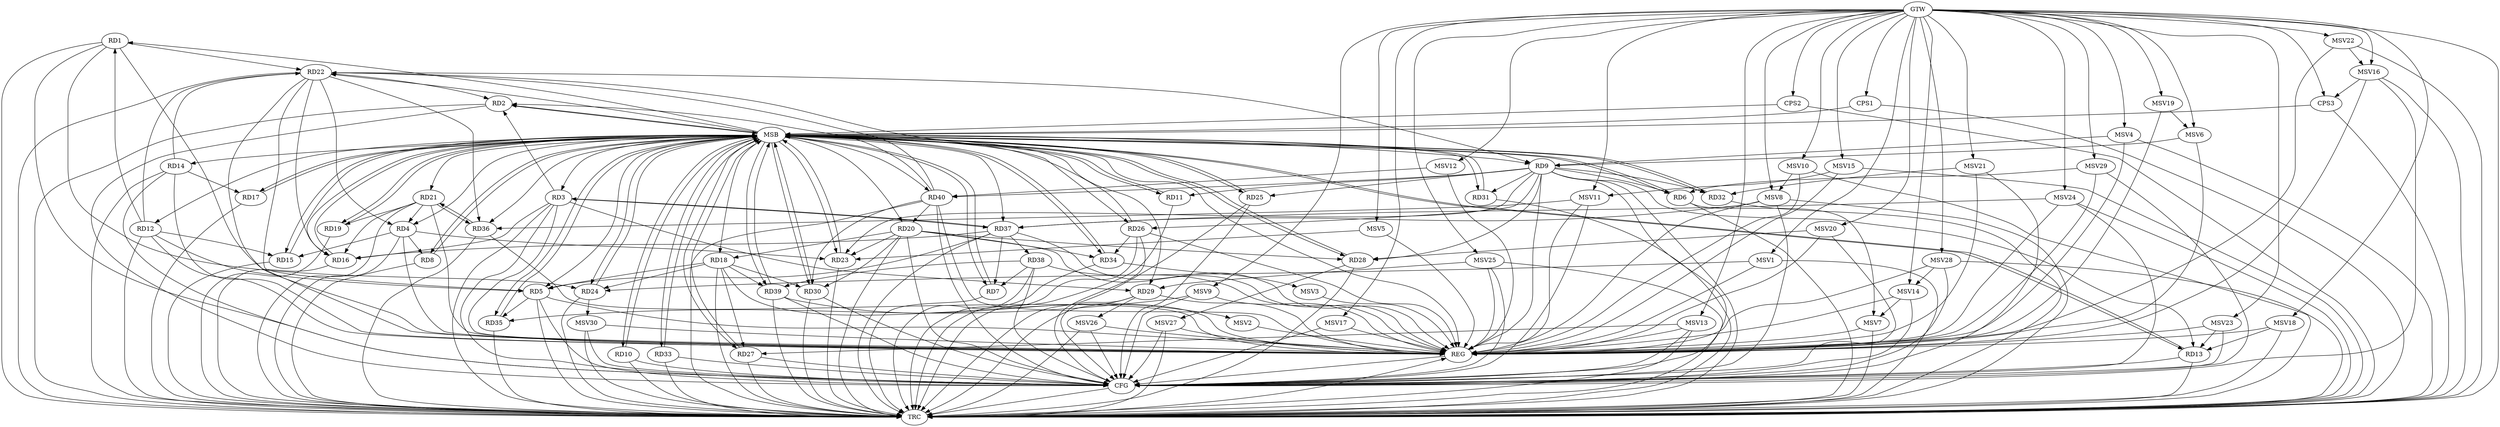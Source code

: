 strict digraph G {
  RD1 [ label="RD1" ];
  RD2 [ label="RD2" ];
  RD3 [ label="RD3" ];
  RD4 [ label="RD4" ];
  RD5 [ label="RD5" ];
  RD6 [ label="RD6" ];
  RD7 [ label="RD7" ];
  RD8 [ label="RD8" ];
  RD9 [ label="RD9" ];
  RD10 [ label="RD10" ];
  RD11 [ label="RD11" ];
  RD12 [ label="RD12" ];
  RD13 [ label="RD13" ];
  RD14 [ label="RD14" ];
  RD15 [ label="RD15" ];
  RD16 [ label="RD16" ];
  RD17 [ label="RD17" ];
  RD18 [ label="RD18" ];
  RD19 [ label="RD19" ];
  RD20 [ label="RD20" ];
  RD21 [ label="RD21" ];
  RD22 [ label="RD22" ];
  RD23 [ label="RD23" ];
  RD24 [ label="RD24" ];
  RD25 [ label="RD25" ];
  RD26 [ label="RD26" ];
  RD27 [ label="RD27" ];
  RD28 [ label="RD28" ];
  RD29 [ label="RD29" ];
  RD30 [ label="RD30" ];
  RD31 [ label="RD31" ];
  RD32 [ label="RD32" ];
  RD33 [ label="RD33" ];
  RD34 [ label="RD34" ];
  RD35 [ label="RD35" ];
  RD36 [ label="RD36" ];
  RD37 [ label="RD37" ];
  RD38 [ label="RD38" ];
  RD39 [ label="RD39" ];
  RD40 [ label="RD40" ];
  CPS1 [ label="CPS1" ];
  CPS2 [ label="CPS2" ];
  CPS3 [ label="CPS3" ];
  GTW [ label="GTW" ];
  REG [ label="REG" ];
  MSB [ label="MSB" ];
  CFG [ label="CFG" ];
  TRC [ label="TRC" ];
  MSV1 [ label="MSV1" ];
  MSV2 [ label="MSV2" ];
  MSV3 [ label="MSV3" ];
  MSV4 [ label="MSV4" ];
  MSV5 [ label="MSV5" ];
  MSV6 [ label="MSV6" ];
  MSV7 [ label="MSV7" ];
  MSV8 [ label="MSV8" ];
  MSV9 [ label="MSV9" ];
  MSV10 [ label="MSV10" ];
  MSV11 [ label="MSV11" ];
  MSV12 [ label="MSV12" ];
  MSV13 [ label="MSV13" ];
  MSV14 [ label="MSV14" ];
  MSV15 [ label="MSV15" ];
  MSV16 [ label="MSV16" ];
  MSV17 [ label="MSV17" ];
  MSV18 [ label="MSV18" ];
  MSV19 [ label="MSV19" ];
  MSV20 [ label="MSV20" ];
  MSV21 [ label="MSV21" ];
  MSV22 [ label="MSV22" ];
  MSV23 [ label="MSV23" ];
  MSV24 [ label="MSV24" ];
  MSV25 [ label="MSV25" ];
  MSV26 [ label="MSV26" ];
  MSV27 [ label="MSV27" ];
  MSV28 [ label="MSV28" ];
  MSV29 [ label="MSV29" ];
  MSV30 [ label="MSV30" ];
  RD12 -> RD1;
  RD1 -> RD22;
  RD1 -> RD24;
  RD3 -> RD2;
  RD22 -> RD2;
  RD40 -> RD2;
  RD3 -> RD16;
  RD3 -> RD29;
  RD3 -> RD37;
  RD37 -> RD3;
  RD4 -> RD8;
  RD4 -> RD15;
  RD21 -> RD4;
  RD22 -> RD4;
  RD4 -> RD23;
  RD12 -> RD5;
  RD18 -> RD5;
  RD22 -> RD5;
  RD5 -> RD35;
  RD37 -> RD5;
  RD37 -> RD7;
  RD38 -> RD7;
  RD9 -> RD13;
  RD22 -> RD9;
  RD9 -> RD23;
  RD9 -> RD26;
  RD9 -> RD28;
  RD9 -> RD31;
  RD12 -> RD15;
  RD12 -> RD22;
  RD14 -> RD17;
  RD14 -> RD22;
  RD21 -> RD16;
  RD22 -> RD16;
  RD37 -> RD16;
  RD20 -> RD18;
  RD18 -> RD24;
  RD18 -> RD27;
  RD18 -> RD30;
  RD18 -> RD39;
  RD21 -> RD19;
  RD20 -> RD23;
  RD20 -> RD28;
  RD20 -> RD30;
  RD20 -> RD34;
  RD40 -> RD20;
  RD21 -> RD36;
  RD36 -> RD21;
  RD26 -> RD22;
  RD22 -> RD36;
  RD40 -> RD22;
  RD26 -> RD34;
  RD40 -> RD30;
  RD37 -> RD38;
  RD38 -> RD39;
  GTW -> CPS1;
  GTW -> CPS2;
  GTW -> CPS3;
  RD1 -> REG;
  RD3 -> REG;
  RD4 -> REG;
  RD5 -> REG;
  RD9 -> REG;
  RD12 -> REG;
  RD14 -> REG;
  RD18 -> REG;
  RD20 -> REG;
  RD21 -> REG;
  RD22 -> REG;
  RD26 -> REG;
  RD29 -> REG;
  RD36 -> REG;
  RD37 -> REG;
  RD38 -> REG;
  RD40 -> REG;
  RD2 -> MSB;
  MSB -> RD3;
  MSB -> RD10;
  MSB -> RD15;
  MSB -> RD17;
  MSB -> RD22;
  MSB -> RD27;
  MSB -> RD30;
  MSB -> RD39;
  MSB -> RD40;
  MSB -> REG;
  RD6 -> MSB;
  MSB -> RD4;
  MSB -> RD31;
  RD7 -> MSB;
  MSB -> RD29;
  MSB -> RD32;
  RD8 -> MSB;
  MSB -> RD5;
  MSB -> RD19;
  MSB -> RD20;
  RD10 -> MSB;
  MSB -> RD7;
  MSB -> RD36;
  RD11 -> MSB;
  MSB -> RD6;
  MSB -> RD28;
  RD13 -> MSB;
  MSB -> RD11;
  RD15 -> MSB;
  MSB -> RD2;
  MSB -> RD16;
  MSB -> RD18;
  MSB -> RD25;
  MSB -> RD33;
  MSB -> RD34;
  MSB -> RD37;
  RD16 -> MSB;
  MSB -> RD23;
  RD17 -> MSB;
  RD19 -> MSB;
  MSB -> RD8;
  MSB -> RD9;
  MSB -> RD14;
  RD23 -> MSB;
  RD24 -> MSB;
  RD25 -> MSB;
  MSB -> RD26;
  RD27 -> MSB;
  RD28 -> MSB;
  MSB -> RD24;
  RD30 -> MSB;
  RD31 -> MSB;
  RD32 -> MSB;
  MSB -> RD35;
  RD33 -> MSB;
  MSB -> RD1;
  RD34 -> MSB;
  MSB -> RD13;
  MSB -> RD21;
  RD35 -> MSB;
  RD39 -> MSB;
  CPS1 -> MSB;
  MSB -> RD12;
  CPS2 -> MSB;
  CPS3 -> MSB;
  RD38 -> CFG;
  RD14 -> CFG;
  RD1 -> CFG;
  RD2 -> CFG;
  RD40 -> CFG;
  RD39 -> CFG;
  RD26 -> CFG;
  RD20 -> CFG;
  RD25 -> CFG;
  RD27 -> CFG;
  RD13 -> CFG;
  RD3 -> CFG;
  RD9 -> CFG;
  RD5 -> CFG;
  RD29 -> CFG;
  RD30 -> CFG;
  RD10 -> CFG;
  RD33 -> CFG;
  REG -> CFG;
  RD1 -> TRC;
  RD2 -> TRC;
  RD3 -> TRC;
  RD4 -> TRC;
  RD5 -> TRC;
  RD6 -> TRC;
  RD7 -> TRC;
  RD8 -> TRC;
  RD9 -> TRC;
  RD10 -> TRC;
  RD11 -> TRC;
  RD12 -> TRC;
  RD13 -> TRC;
  RD14 -> TRC;
  RD15 -> TRC;
  RD16 -> TRC;
  RD17 -> TRC;
  RD18 -> TRC;
  RD19 -> TRC;
  RD20 -> TRC;
  RD21 -> TRC;
  RD22 -> TRC;
  RD23 -> TRC;
  RD24 -> TRC;
  RD25 -> TRC;
  RD26 -> TRC;
  RD27 -> TRC;
  RD28 -> TRC;
  RD29 -> TRC;
  RD30 -> TRC;
  RD31 -> TRC;
  RD32 -> TRC;
  RD33 -> TRC;
  RD34 -> TRC;
  RD35 -> TRC;
  RD36 -> TRC;
  RD37 -> TRC;
  RD38 -> TRC;
  RD39 -> TRC;
  RD40 -> TRC;
  CPS1 -> TRC;
  CPS2 -> TRC;
  CPS3 -> TRC;
  GTW -> TRC;
  CFG -> TRC;
  TRC -> REG;
  RD9 -> RD25;
  RD9 -> RD11;
  RD9 -> RD6;
  RD9 -> RD32;
  RD9 -> RD40;
  MSV1 -> RD24;
  GTW -> MSV1;
  MSV1 -> REG;
  MSV1 -> TRC;
  RD39 -> MSV2;
  MSV2 -> REG;
  RD34 -> MSV3;
  MSV3 -> REG;
  MSV4 -> RD9;
  GTW -> MSV4;
  MSV4 -> REG;
  MSV4 -> TRC;
  MSV5 -> RD23;
  GTW -> MSV5;
  MSV5 -> REG;
  MSV6 -> RD9;
  GTW -> MSV6;
  MSV6 -> REG;
  RD6 -> MSV7;
  MSV7 -> REG;
  MSV7 -> TRC;
  MSV8 -> RD37;
  GTW -> MSV8;
  MSV8 -> REG;
  MSV8 -> TRC;
  MSV8 -> CFG;
  MSV9 -> RD35;
  GTW -> MSV9;
  MSV9 -> REG;
  MSV9 -> CFG;
  MSV10 -> MSV8;
  GTW -> MSV10;
  MSV10 -> REG;
  MSV10 -> TRC;
  MSV11 -> RD36;
  GTW -> MSV11;
  MSV11 -> REG;
  MSV11 -> CFG;
  MSV12 -> RD40;
  GTW -> MSV12;
  MSV12 -> REG;
  MSV13 -> RD27;
  GTW -> MSV13;
  MSV13 -> REG;
  MSV13 -> TRC;
  MSV13 -> CFG;
  MSV14 -> MSV7;
  GTW -> MSV14;
  MSV14 -> REG;
  MSV14 -> CFG;
  MSV15 -> MSV11;
  GTW -> MSV15;
  MSV15 -> REG;
  MSV15 -> TRC;
  MSV16 -> CPS3;
  GTW -> MSV16;
  MSV16 -> REG;
  MSV16 -> TRC;
  MSV16 -> CFG;
  GTW -> MSV17;
  MSV17 -> REG;
  MSV17 -> CFG;
  MSV18 -> RD13;
  GTW -> MSV18;
  MSV18 -> REG;
  MSV18 -> TRC;
  MSV19 -> MSV6;
  GTW -> MSV19;
  MSV19 -> REG;
  MSV20 -> RD28;
  GTW -> MSV20;
  MSV20 -> REG;
  MSV20 -> CFG;
  MSV21 -> RD32;
  GTW -> MSV21;
  MSV21 -> REG;
  MSV21 -> CFG;
  MSV22 -> MSV16;
  GTW -> MSV22;
  MSV22 -> REG;
  MSV22 -> TRC;
  MSV23 -> RD13;
  GTW -> MSV23;
  MSV23 -> REG;
  MSV23 -> CFG;
  MSV24 -> RD37;
  GTW -> MSV24;
  MSV24 -> REG;
  MSV24 -> TRC;
  MSV24 -> CFG;
  MSV25 -> RD29;
  GTW -> MSV25;
  MSV25 -> REG;
  MSV25 -> TRC;
  MSV25 -> CFG;
  RD29 -> MSV26;
  MSV26 -> REG;
  MSV26 -> TRC;
  MSV26 -> CFG;
  RD28 -> MSV27;
  MSV27 -> REG;
  MSV27 -> TRC;
  MSV27 -> CFG;
  MSV28 -> MSV14;
  GTW -> MSV28;
  MSV28 -> REG;
  MSV28 -> TRC;
  MSV28 -> CFG;
  MSV29 -> RD6;
  GTW -> MSV29;
  MSV29 -> REG;
  MSV29 -> CFG;
  RD24 -> MSV30;
  MSV30 -> REG;
  MSV30 -> TRC;
  MSV30 -> CFG;
}
